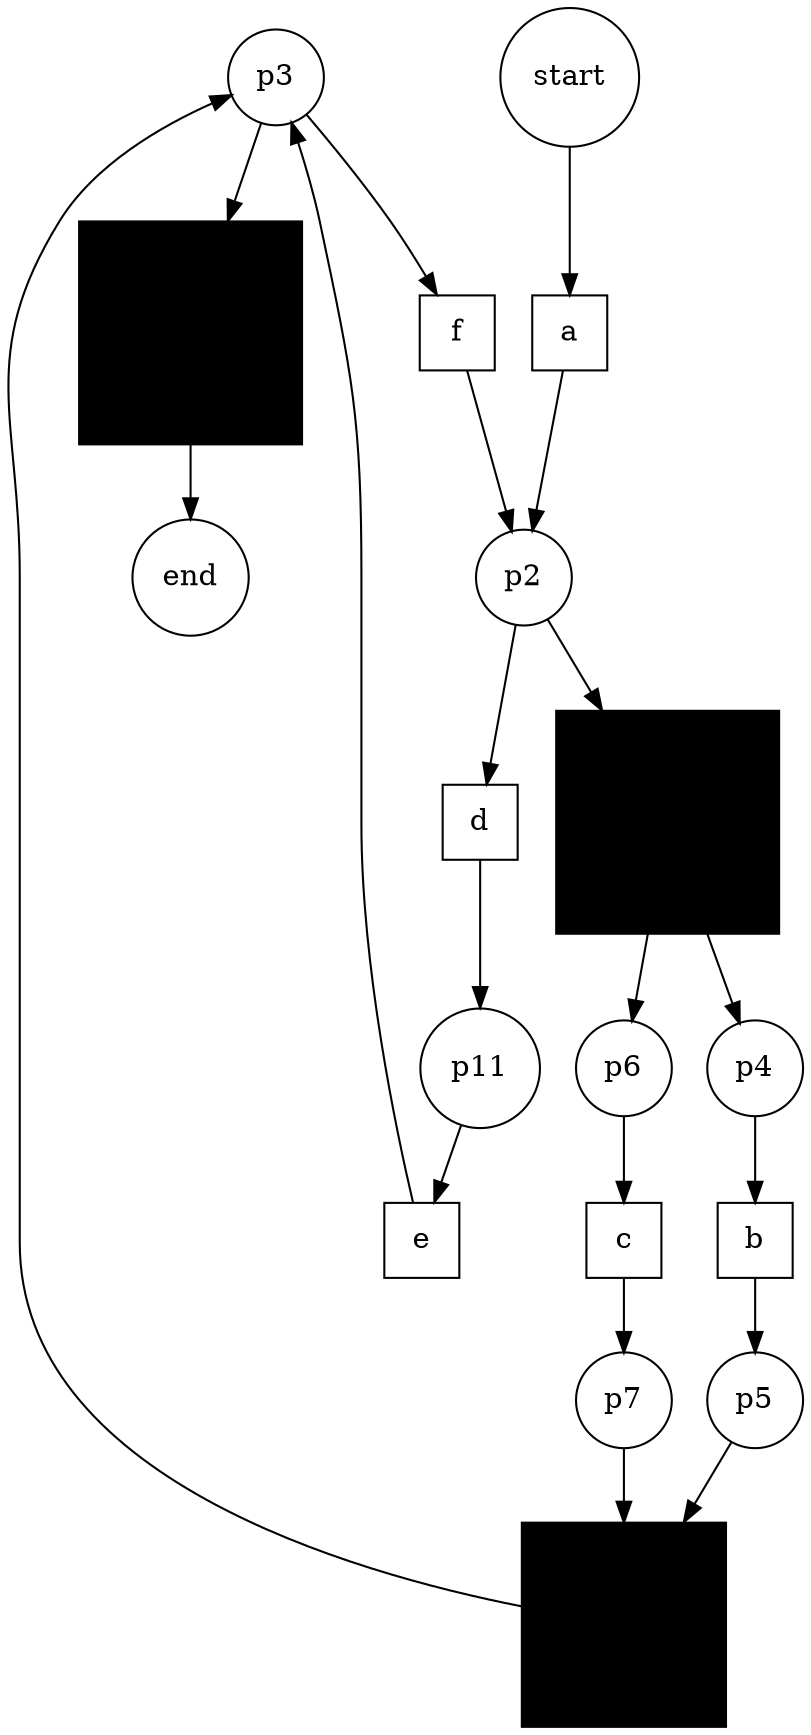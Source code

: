 digraph G {
1681692777[shape=square,style=filled,color=black];
1804289383[shape=square,style=filled,color=black];
846930886[shape=square,style=filled,color=black];
a[shape=square];
b[shape=square];
c[shape=square];
d[shape=square];
e[shape=square];
end[shape=circle];
f[shape=square];
p11[shape=circle];
p2[shape=circle];
p3[shape=circle];
p4[shape=circle];
p5[shape=circle];
p6[shape=circle];
p7[shape=circle];
start[shape=circle];
start -> a;
a -> p2;
p2 -> 1804289383;
p2 -> d;
p3 -> 1681692777;
p3 -> f;
1804289383 -> p4;
1804289383 -> p6;
846930886 -> p3;
b -> p5;
p4 -> b;
p5 -> 846930886;
c -> p7;
p6 -> c;
p7 -> 846930886;
1681692777 -> end;
f -> p2;
d -> p11;
e -> p3;
p11 -> e;
}
